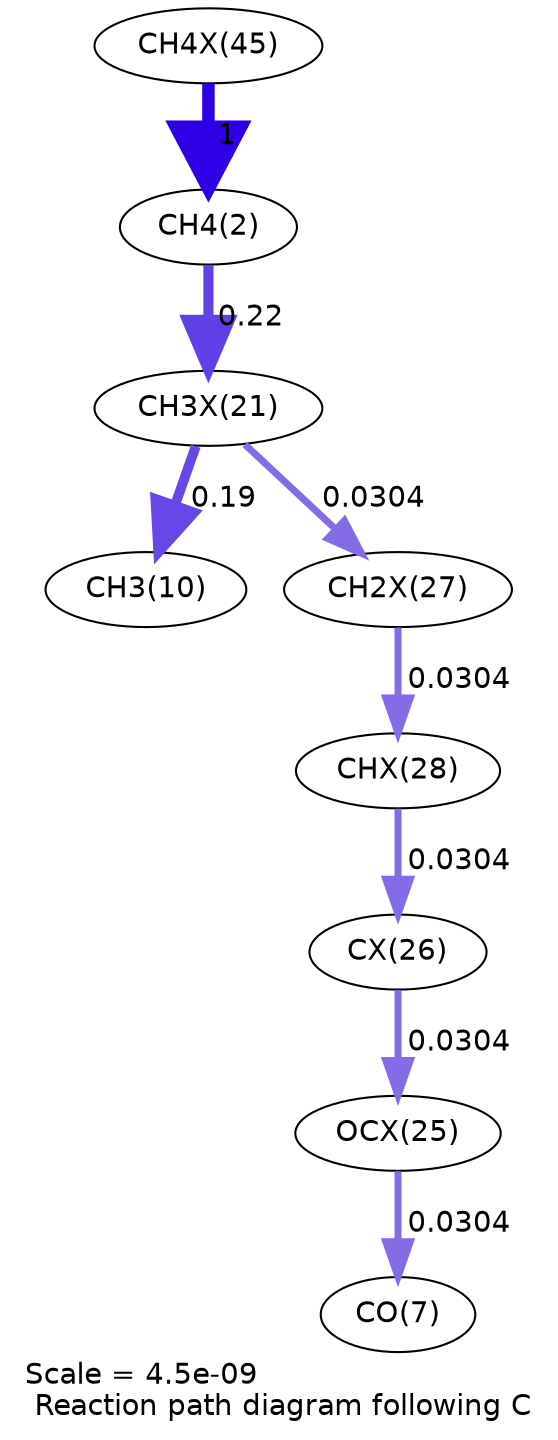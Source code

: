 digraph reaction_paths {
center=1;
s65 -> s4[fontname="Helvetica", penwidth=6, arrowsize=3, color="0.7, 1.5, 0.9"
, label=" 1"];
s4 -> s57[fontname="Helvetica", penwidth=4.86, arrowsize=2.43, color="0.7, 0.72, 0.9"
, label=" 0.22"];
s57 -> s12[fontname="Helvetica", penwidth=4.75, arrowsize=2.37, color="0.7, 0.69, 0.9"
, label=" 0.19"];
s57 -> s63[fontname="Helvetica", penwidth=3.36, arrowsize=1.68, color="0.7, 0.53, 0.9"
, label=" 0.0304"];
s63 -> s64[fontname="Helvetica", penwidth=3.36, arrowsize=1.68, color="0.7, 0.53, 0.9"
, label=" 0.0304"];
s64 -> s62[fontname="Helvetica", penwidth=3.36, arrowsize=1.68, color="0.7, 0.53, 0.9"
, label=" 0.0304"];
s62 -> s61[fontname="Helvetica", penwidth=3.36, arrowsize=1.68, color="0.7, 0.53, 0.9"
, label=" 0.0304"];
s61 -> s9[fontname="Helvetica", penwidth=3.36, arrowsize=1.68, color="0.7, 0.53, 0.9"
, label=" 0.0304"];
s4 [ fontname="Helvetica", label="CH4(2)"];
s9 [ fontname="Helvetica", label="CO(7)"];
s12 [ fontname="Helvetica", label="CH3(10)"];
s57 [ fontname="Helvetica", label="CH3X(21)"];
s61 [ fontname="Helvetica", label="OCX(25)"];
s62 [ fontname="Helvetica", label="CX(26)"];
s63 [ fontname="Helvetica", label="CH2X(27)"];
s64 [ fontname="Helvetica", label="CHX(28)"];
s65 [ fontname="Helvetica", label="CH4X(45)"];
 label = "Scale = 4.5e-09\l Reaction path diagram following C";
 fontname = "Helvetica";
}
